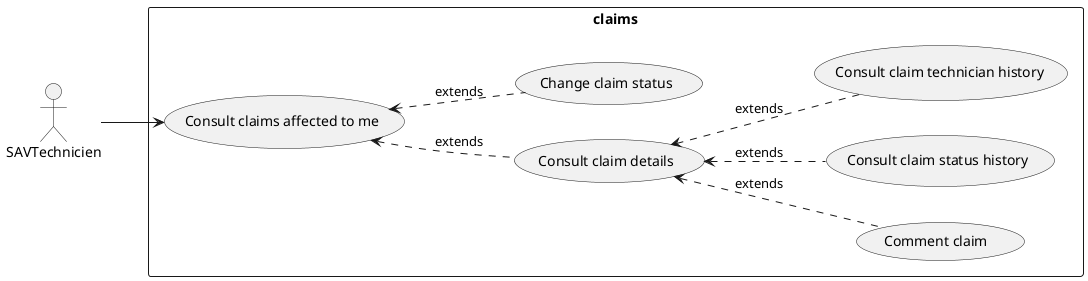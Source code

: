 @startuml claims_use_case_sprint_3
left to right direction
skinparam packageStyle rect
skinparam shadowing false

actor SAVTechnicien as st

package claims {
( Consult claims affected to me ) as mgc
( Comment claim  ) as mgcc
( Consult claim details ) as mgccd
( Consult claim status history ) as mgccds
( Consult claim technician history ) as mgccdt
( Change claim status ) as mgccs
}

left to right direction


st --> mgc
mgccd <.. mgcc : extends
mgc <.. mgccd : extends
mgccd <.. mgccds : extends
mgccd <.. mgccdt : extends
mgc <.. mgccs : extends

@enduml